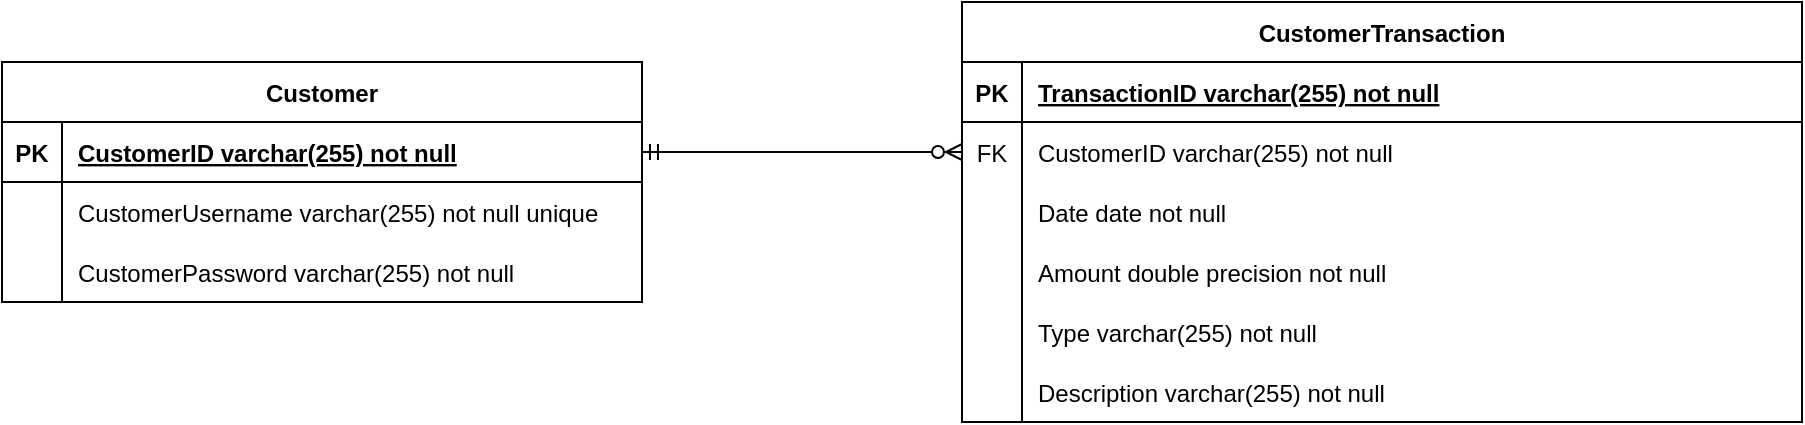 <mxfile version="28.0.6">
  <diagram name="Page-1" id="l2HAL8-7ll73Qr57aYjS">
    <mxGraphModel dx="1213" dy="828" grid="1" gridSize="10" guides="1" tooltips="1" connect="1" arrows="1" fold="1" page="1" pageScale="1" pageWidth="850" pageHeight="1100" math="0" shadow="0">
      <root>
        <mxCell id="0" />
        <mxCell id="1" parent="0" />
        <mxCell id="tUjrJL_rr21W6jtDOXir-47" value="" style="edgeStyle=entityRelationEdgeStyle;fontSize=12;html=1;endArrow=ERzeroToMany;startArrow=ERmandOne;rounded=0;exitX=1;exitY=0.5;exitDx=0;exitDy=0;entryX=0;entryY=0.5;entryDx=0;entryDy=0;" parent="1" source="uYENx2h-UXfTiOG5Vvma-46" target="uYENx2h-UXfTiOG5Vvma-27" edge="1">
          <mxGeometry width="100" height="100" relative="1" as="geometry">
            <mxPoint x="350" y="129" as="sourcePoint" />
            <mxPoint x="520" y="129" as="targetPoint" />
          </mxGeometry>
        </mxCell>
        <mxCell id="uYENx2h-UXfTiOG5Vvma-23" value="CustomerTransaction" style="shape=table;startSize=30;container=1;collapsible=1;childLayout=tableLayout;fixedRows=1;rowLines=0;fontStyle=1;align=center;resizeLast=1;" parent="1" vertex="1">
          <mxGeometry x="510" y="80" width="420" height="210" as="geometry" />
        </mxCell>
        <mxCell id="uYENx2h-UXfTiOG5Vvma-24" value="" style="shape=tableRow;horizontal=0;startSize=0;swimlaneHead=0;swimlaneBody=0;fillColor=none;collapsible=0;dropTarget=0;points=[[0,0.5],[1,0.5]];portConstraint=eastwest;strokeColor=inherit;top=0;left=0;right=0;bottom=1;" parent="uYENx2h-UXfTiOG5Vvma-23" vertex="1">
          <mxGeometry y="30" width="420" height="30" as="geometry" />
        </mxCell>
        <mxCell id="uYENx2h-UXfTiOG5Vvma-25" value="PK" style="shape=partialRectangle;overflow=hidden;connectable=0;fillColor=none;strokeColor=inherit;top=0;left=0;bottom=0;right=0;fontStyle=1;" parent="uYENx2h-UXfTiOG5Vvma-24" vertex="1">
          <mxGeometry width="30" height="30" as="geometry">
            <mxRectangle width="30" height="30" as="alternateBounds" />
          </mxGeometry>
        </mxCell>
        <mxCell id="uYENx2h-UXfTiOG5Vvma-26" value="TransactionID varchar(255) not null " style="shape=partialRectangle;overflow=hidden;connectable=0;fillColor=none;align=left;strokeColor=inherit;top=0;left=0;bottom=0;right=0;spacingLeft=6;fontStyle=5;" parent="uYENx2h-UXfTiOG5Vvma-24" vertex="1">
          <mxGeometry x="30" width="390" height="30" as="geometry">
            <mxRectangle width="390" height="30" as="alternateBounds" />
          </mxGeometry>
        </mxCell>
        <mxCell id="uYENx2h-UXfTiOG5Vvma-27" value="" style="shape=tableRow;horizontal=0;startSize=0;swimlaneHead=0;swimlaneBody=0;fillColor=none;collapsible=0;dropTarget=0;points=[[0,0.5],[1,0.5]];portConstraint=eastwest;strokeColor=inherit;top=0;left=0;right=0;bottom=0;" parent="uYENx2h-UXfTiOG5Vvma-23" vertex="1">
          <mxGeometry y="60" width="420" height="30" as="geometry" />
        </mxCell>
        <mxCell id="uYENx2h-UXfTiOG5Vvma-28" value="FK" style="shape=partialRectangle;overflow=hidden;connectable=0;fillColor=none;strokeColor=inherit;top=0;left=0;bottom=0;right=0;" parent="uYENx2h-UXfTiOG5Vvma-27" vertex="1">
          <mxGeometry width="30" height="30" as="geometry">
            <mxRectangle width="30" height="30" as="alternateBounds" />
          </mxGeometry>
        </mxCell>
        <mxCell id="uYENx2h-UXfTiOG5Vvma-29" value="CustomerID varchar(255) not null" style="shape=partialRectangle;overflow=hidden;connectable=0;fillColor=none;align=left;strokeColor=inherit;top=0;left=0;bottom=0;right=0;spacingLeft=6;" parent="uYENx2h-UXfTiOG5Vvma-27" vertex="1">
          <mxGeometry x="30" width="390" height="30" as="geometry">
            <mxRectangle width="390" height="30" as="alternateBounds" />
          </mxGeometry>
        </mxCell>
        <mxCell id="uYENx2h-UXfTiOG5Vvma-30" value="" style="shape=tableRow;horizontal=0;startSize=0;swimlaneHead=0;swimlaneBody=0;fillColor=none;collapsible=0;dropTarget=0;points=[[0,0.5],[1,0.5]];portConstraint=eastwest;strokeColor=inherit;top=0;left=0;right=0;bottom=0;" parent="uYENx2h-UXfTiOG5Vvma-23" vertex="1">
          <mxGeometry y="90" width="420" height="30" as="geometry" />
        </mxCell>
        <mxCell id="uYENx2h-UXfTiOG5Vvma-31" value="" style="shape=partialRectangle;overflow=hidden;connectable=0;fillColor=none;strokeColor=inherit;top=0;left=0;bottom=0;right=0;" parent="uYENx2h-UXfTiOG5Vvma-30" vertex="1">
          <mxGeometry width="30" height="30" as="geometry">
            <mxRectangle width="30" height="30" as="alternateBounds" />
          </mxGeometry>
        </mxCell>
        <mxCell id="uYENx2h-UXfTiOG5Vvma-32" value="Date date not null" style="shape=partialRectangle;overflow=hidden;connectable=0;fillColor=none;align=left;strokeColor=inherit;top=0;left=0;bottom=0;right=0;spacingLeft=6;" parent="uYENx2h-UXfTiOG5Vvma-30" vertex="1">
          <mxGeometry x="30" width="390" height="30" as="geometry">
            <mxRectangle width="390" height="30" as="alternateBounds" />
          </mxGeometry>
        </mxCell>
        <mxCell id="uYENx2h-UXfTiOG5Vvma-33" value="" style="shape=tableRow;horizontal=0;startSize=0;swimlaneHead=0;swimlaneBody=0;fillColor=none;collapsible=0;dropTarget=0;points=[[0,0.5],[1,0.5]];portConstraint=eastwest;strokeColor=inherit;top=0;left=0;right=0;bottom=0;" parent="uYENx2h-UXfTiOG5Vvma-23" vertex="1">
          <mxGeometry y="120" width="420" height="30" as="geometry" />
        </mxCell>
        <mxCell id="uYENx2h-UXfTiOG5Vvma-34" value="" style="shape=partialRectangle;overflow=hidden;connectable=0;fillColor=none;strokeColor=inherit;top=0;left=0;bottom=0;right=0;" parent="uYENx2h-UXfTiOG5Vvma-33" vertex="1">
          <mxGeometry width="30" height="30" as="geometry">
            <mxRectangle width="30" height="30" as="alternateBounds" />
          </mxGeometry>
        </mxCell>
        <mxCell id="uYENx2h-UXfTiOG5Vvma-35" value="Amount double precision not null" style="shape=partialRectangle;overflow=hidden;connectable=0;fillColor=none;align=left;strokeColor=inherit;top=0;left=0;bottom=0;right=0;spacingLeft=6;" parent="uYENx2h-UXfTiOG5Vvma-33" vertex="1">
          <mxGeometry x="30" width="390" height="30" as="geometry">
            <mxRectangle width="390" height="30" as="alternateBounds" />
          </mxGeometry>
        </mxCell>
        <mxCell id="uYENx2h-UXfTiOG5Vvma-36" value="" style="shape=tableRow;horizontal=0;startSize=0;swimlaneHead=0;swimlaneBody=0;fillColor=none;collapsible=0;dropTarget=0;points=[[0,0.5],[1,0.5]];portConstraint=eastwest;strokeColor=inherit;top=0;left=0;right=0;bottom=0;" parent="uYENx2h-UXfTiOG5Vvma-23" vertex="1">
          <mxGeometry y="150" width="420" height="30" as="geometry" />
        </mxCell>
        <mxCell id="uYENx2h-UXfTiOG5Vvma-37" value="" style="shape=partialRectangle;overflow=hidden;connectable=0;fillColor=none;strokeColor=inherit;top=0;left=0;bottom=0;right=0;" parent="uYENx2h-UXfTiOG5Vvma-36" vertex="1">
          <mxGeometry width="30" height="30" as="geometry">
            <mxRectangle width="30" height="30" as="alternateBounds" />
          </mxGeometry>
        </mxCell>
        <mxCell id="uYENx2h-UXfTiOG5Vvma-38" value="Type varchar(255) not null" style="shape=partialRectangle;overflow=hidden;connectable=0;fillColor=none;align=left;strokeColor=inherit;top=0;left=0;bottom=0;right=0;spacingLeft=6;" parent="uYENx2h-UXfTiOG5Vvma-36" vertex="1">
          <mxGeometry x="30" width="390" height="30" as="geometry">
            <mxRectangle width="390" height="30" as="alternateBounds" />
          </mxGeometry>
        </mxCell>
        <mxCell id="uYENx2h-UXfTiOG5Vvma-39" value="" style="shape=tableRow;horizontal=0;startSize=0;swimlaneHead=0;swimlaneBody=0;fillColor=none;collapsible=0;dropTarget=0;points=[[0,0.5],[1,0.5]];portConstraint=eastwest;strokeColor=inherit;top=0;left=0;right=0;bottom=0;" parent="uYENx2h-UXfTiOG5Vvma-23" vertex="1">
          <mxGeometry y="180" width="420" height="30" as="geometry" />
        </mxCell>
        <mxCell id="uYENx2h-UXfTiOG5Vvma-40" value="" style="shape=partialRectangle;overflow=hidden;connectable=0;fillColor=none;strokeColor=inherit;top=0;left=0;bottom=0;right=0;" parent="uYENx2h-UXfTiOG5Vvma-39" vertex="1">
          <mxGeometry width="30" height="30" as="geometry">
            <mxRectangle width="30" height="30" as="alternateBounds" />
          </mxGeometry>
        </mxCell>
        <mxCell id="uYENx2h-UXfTiOG5Vvma-41" value="Description varchar(255) not null" style="shape=partialRectangle;overflow=hidden;connectable=0;fillColor=none;align=left;strokeColor=inherit;top=0;left=0;bottom=0;right=0;spacingLeft=6;" parent="uYENx2h-UXfTiOG5Vvma-39" vertex="1">
          <mxGeometry x="30" width="390" height="30" as="geometry">
            <mxRectangle width="390" height="30" as="alternateBounds" />
          </mxGeometry>
        </mxCell>
        <mxCell id="uYENx2h-UXfTiOG5Vvma-45" value="Customer" style="shape=table;startSize=30;container=1;collapsible=1;childLayout=tableLayout;fixedRows=1;rowLines=0;fontStyle=1;align=center;resizeLast=1;" parent="1" vertex="1">
          <mxGeometry x="30" y="110" width="320" height="120" as="geometry" />
        </mxCell>
        <mxCell id="uYENx2h-UXfTiOG5Vvma-46" value="" style="shape=tableRow;horizontal=0;startSize=0;swimlaneHead=0;swimlaneBody=0;fillColor=none;collapsible=0;dropTarget=0;points=[[0,0.5],[1,0.5]];portConstraint=eastwest;strokeColor=inherit;top=0;left=0;right=0;bottom=1;" parent="uYENx2h-UXfTiOG5Vvma-45" vertex="1">
          <mxGeometry y="30" width="320" height="30" as="geometry" />
        </mxCell>
        <mxCell id="uYENx2h-UXfTiOG5Vvma-47" value="PK" style="shape=partialRectangle;overflow=hidden;connectable=0;fillColor=none;strokeColor=inherit;top=0;left=0;bottom=0;right=0;fontStyle=1;" parent="uYENx2h-UXfTiOG5Vvma-46" vertex="1">
          <mxGeometry width="30" height="30" as="geometry">
            <mxRectangle width="30" height="30" as="alternateBounds" />
          </mxGeometry>
        </mxCell>
        <mxCell id="uYENx2h-UXfTiOG5Vvma-48" value="CustomerID           varchar(255) not null " style="shape=partialRectangle;overflow=hidden;connectable=0;fillColor=none;align=left;strokeColor=inherit;top=0;left=0;bottom=0;right=0;spacingLeft=6;fontStyle=5;" parent="uYENx2h-UXfTiOG5Vvma-46" vertex="1">
          <mxGeometry x="30" width="290" height="30" as="geometry">
            <mxRectangle width="290" height="30" as="alternateBounds" />
          </mxGeometry>
        </mxCell>
        <mxCell id="uYENx2h-UXfTiOG5Vvma-49" value="" style="shape=tableRow;horizontal=0;startSize=0;swimlaneHead=0;swimlaneBody=0;fillColor=none;collapsible=0;dropTarget=0;points=[[0,0.5],[1,0.5]];portConstraint=eastwest;strokeColor=inherit;top=0;left=0;right=0;bottom=0;" parent="uYENx2h-UXfTiOG5Vvma-45" vertex="1">
          <mxGeometry y="60" width="320" height="30" as="geometry" />
        </mxCell>
        <mxCell id="uYENx2h-UXfTiOG5Vvma-50" value="" style="shape=partialRectangle;overflow=hidden;connectable=0;fillColor=none;strokeColor=inherit;top=0;left=0;bottom=0;right=0;" parent="uYENx2h-UXfTiOG5Vvma-49" vertex="1">
          <mxGeometry width="30" height="30" as="geometry">
            <mxRectangle width="30" height="30" as="alternateBounds" />
          </mxGeometry>
        </mxCell>
        <mxCell id="uYENx2h-UXfTiOG5Vvma-51" value="CustomerUsername     varchar(255) not null unique" style="shape=partialRectangle;overflow=hidden;connectable=0;fillColor=none;align=left;strokeColor=inherit;top=0;left=0;bottom=0;right=0;spacingLeft=6;" parent="uYENx2h-UXfTiOG5Vvma-49" vertex="1">
          <mxGeometry x="30" width="290" height="30" as="geometry">
            <mxRectangle width="290" height="30" as="alternateBounds" />
          </mxGeometry>
        </mxCell>
        <mxCell id="uYENx2h-UXfTiOG5Vvma-52" value="" style="shape=tableRow;horizontal=0;startSize=0;swimlaneHead=0;swimlaneBody=0;fillColor=none;collapsible=0;dropTarget=0;points=[[0,0.5],[1,0.5]];portConstraint=eastwest;strokeColor=inherit;top=0;left=0;right=0;bottom=0;" parent="uYENx2h-UXfTiOG5Vvma-45" vertex="1">
          <mxGeometry y="90" width="320" height="30" as="geometry" />
        </mxCell>
        <mxCell id="uYENx2h-UXfTiOG5Vvma-53" value="" style="shape=partialRectangle;overflow=hidden;connectable=0;fillColor=none;strokeColor=inherit;top=0;left=0;bottom=0;right=0;" parent="uYENx2h-UXfTiOG5Vvma-52" vertex="1">
          <mxGeometry width="30" height="30" as="geometry">
            <mxRectangle width="30" height="30" as="alternateBounds" />
          </mxGeometry>
        </mxCell>
        <mxCell id="uYENx2h-UXfTiOG5Vvma-54" value="CustomerPassword     varchar(255) not null" style="shape=partialRectangle;overflow=hidden;connectable=0;fillColor=none;align=left;strokeColor=inherit;top=0;left=0;bottom=0;right=0;spacingLeft=6;" parent="uYENx2h-UXfTiOG5Vvma-52" vertex="1">
          <mxGeometry x="30" width="290" height="30" as="geometry">
            <mxRectangle width="290" height="30" as="alternateBounds" />
          </mxGeometry>
        </mxCell>
      </root>
    </mxGraphModel>
  </diagram>
</mxfile>
